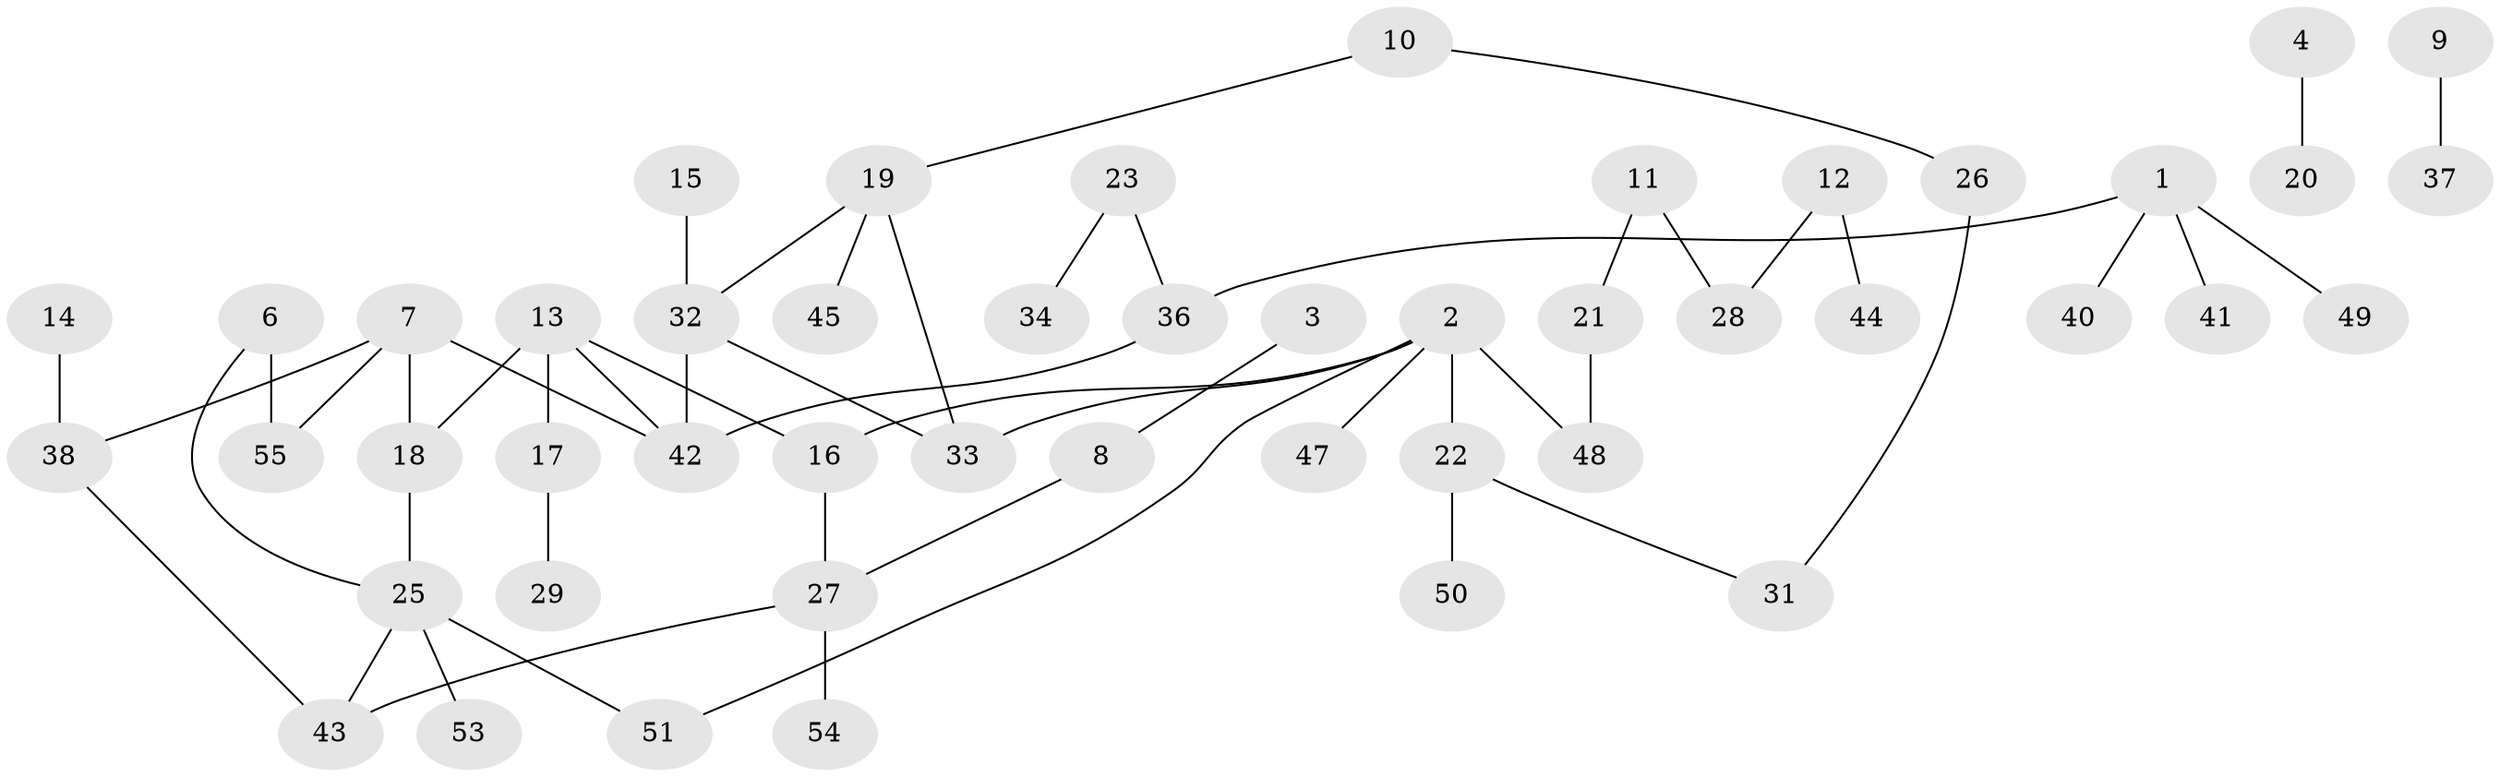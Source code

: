 // original degree distribution, {5: 0.035398230088495575, 2: 0.3008849557522124, 1: 0.34513274336283184, 4: 0.061946902654867256, 3: 0.20353982300884957, 0: 0.05309734513274336}
// Generated by graph-tools (version 1.1) at 2025/43/03/06/25 01:43:18]
// undirected, 48 vertices, 53 edges
graph export_dot {
graph [start="1"]
  node [color=gray90,style=filled];
  1;
  2;
  3;
  4;
  6;
  7;
  8;
  9;
  10;
  11;
  12;
  13;
  14;
  15;
  16;
  17;
  18;
  19;
  20;
  21;
  22;
  23;
  25;
  26;
  27;
  28;
  29;
  31;
  32;
  33;
  34;
  36;
  37;
  38;
  40;
  41;
  42;
  43;
  44;
  45;
  47;
  48;
  49;
  50;
  51;
  53;
  54;
  55;
  1 -- 36 [weight=1.0];
  1 -- 40 [weight=1.0];
  1 -- 41 [weight=1.0];
  1 -- 49 [weight=1.0];
  2 -- 16 [weight=1.0];
  2 -- 22 [weight=1.0];
  2 -- 33 [weight=1.0];
  2 -- 47 [weight=1.0];
  2 -- 48 [weight=1.0];
  2 -- 51 [weight=1.0];
  3 -- 8 [weight=1.0];
  4 -- 20 [weight=1.0];
  6 -- 25 [weight=1.0];
  6 -- 55 [weight=2.0];
  7 -- 18 [weight=1.0];
  7 -- 38 [weight=1.0];
  7 -- 42 [weight=1.0];
  7 -- 55 [weight=1.0];
  8 -- 27 [weight=1.0];
  9 -- 37 [weight=1.0];
  10 -- 19 [weight=1.0];
  10 -- 26 [weight=1.0];
  11 -- 21 [weight=1.0];
  11 -- 28 [weight=1.0];
  12 -- 28 [weight=1.0];
  12 -- 44 [weight=2.0];
  13 -- 16 [weight=1.0];
  13 -- 17 [weight=1.0];
  13 -- 18 [weight=1.0];
  13 -- 42 [weight=2.0];
  14 -- 38 [weight=1.0];
  15 -- 32 [weight=2.0];
  16 -- 27 [weight=1.0];
  17 -- 29 [weight=1.0];
  18 -- 25 [weight=1.0];
  19 -- 32 [weight=1.0];
  19 -- 33 [weight=1.0];
  19 -- 45 [weight=1.0];
  21 -- 48 [weight=1.0];
  22 -- 31 [weight=1.0];
  22 -- 50 [weight=1.0];
  23 -- 34 [weight=1.0];
  23 -- 36 [weight=1.0];
  25 -- 43 [weight=1.0];
  25 -- 51 [weight=1.0];
  25 -- 53 [weight=1.0];
  26 -- 31 [weight=1.0];
  27 -- 43 [weight=1.0];
  27 -- 54 [weight=1.0];
  32 -- 33 [weight=1.0];
  32 -- 42 [weight=1.0];
  36 -- 42 [weight=1.0];
  38 -- 43 [weight=1.0];
}
